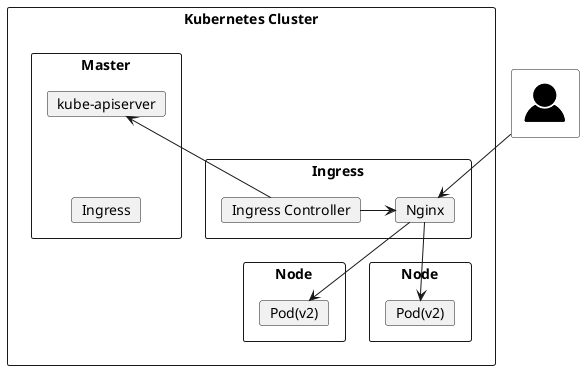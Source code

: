 @startuml

!include <tupadr3/common>
!include <tupadr3/govicons/user>


rectangle "Kubernetes Cluster" {
	rectangle "Master" {
		card "kube-apiserver" as ka
		card "Ingress" as mIngress

		ka -[hidden]-> mIngress
	}

	rectangle "Ingress" {
		card "Ingress Controller" as ic
		card "Nginx" as nginx

		ic -r-> nginx
	}

	rectangle "Node" as node1 {
		card "Pod(v2)" as node1podv2
	}

	rectangle "Node" as node2 {
		card "Pod(v2)" as node2podv2
	}

	ic -u-> ka
	nginx -d-> node1podv2
	nginx -d-> node2podv2
}


GOV_USER(user) #White

user --> nginx


@enduml